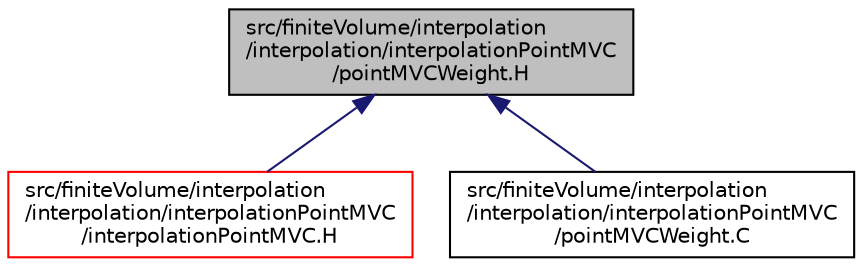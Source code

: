 digraph "src/finiteVolume/interpolation/interpolation/interpolationPointMVC/pointMVCWeight.H"
{
  bgcolor="transparent";
  edge [fontname="Helvetica",fontsize="10",labelfontname="Helvetica",labelfontsize="10"];
  node [fontname="Helvetica",fontsize="10",shape=record];
  Node1 [label="src/finiteVolume/interpolation\l/interpolation/interpolationPointMVC\l/pointMVCWeight.H",height=0.2,width=0.4,color="black", fillcolor="grey75", style="filled", fontcolor="black"];
  Node1 -> Node2 [dir="back",color="midnightblue",fontsize="10",style="solid",fontname="Helvetica"];
  Node2 [label="src/finiteVolume/interpolation\l/interpolation/interpolationPointMVC\l/interpolationPointMVC.H",height=0.2,width=0.4,color="red",URL="$a06142.html"];
  Node1 -> Node3 [dir="back",color="midnightblue",fontsize="10",style="solid",fontname="Helvetica"];
  Node3 [label="src/finiteVolume/interpolation\l/interpolation/interpolationPointMVC\l/pointMVCWeight.C",height=0.2,width=0.4,color="black",URL="$a06145.html"];
}
